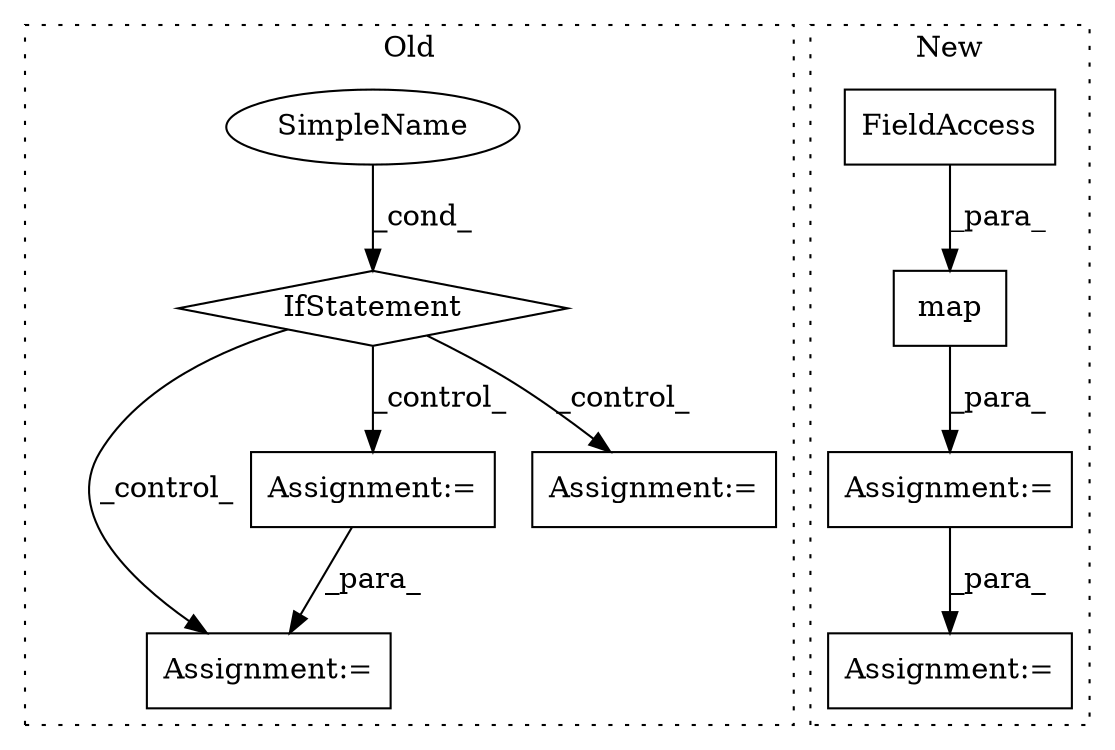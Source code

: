 digraph G {
subgraph cluster0 {
1 [label="IfStatement" a="25" s="7064,7073" l="4,2" shape="diamond"];
6 [label="Assignment:=" a="7" s="7441,7544" l="57,2" shape="box"];
7 [label="SimpleName" a="42" s="" l="" shape="ellipse"];
8 [label="Assignment:=" a="7" s="7262" l="1" shape="box"];
9 [label="Assignment:=" a="7" s="7302,7374" l="57,2" shape="box"];
label = "Old";
style="dotted";
}
subgraph cluster1 {
2 [label="map" a="32" s="8639,8670" l="4,1" shape="box"];
3 [label="FieldAccess" a="22" s="8643" l="5" shape="box"];
4 [label="Assignment:=" a="7" s="8690" l="1" shape="box"];
5 [label="Assignment:=" a="7" s="8638" l="1" shape="box"];
label = "New";
style="dotted";
}
1 -> 8 [label="_control_"];
1 -> 9 [label="_control_"];
1 -> 6 [label="_control_"];
2 -> 5 [label="_para_"];
3 -> 2 [label="_para_"];
5 -> 4 [label="_para_"];
7 -> 1 [label="_cond_"];
8 -> 6 [label="_para_"];
}